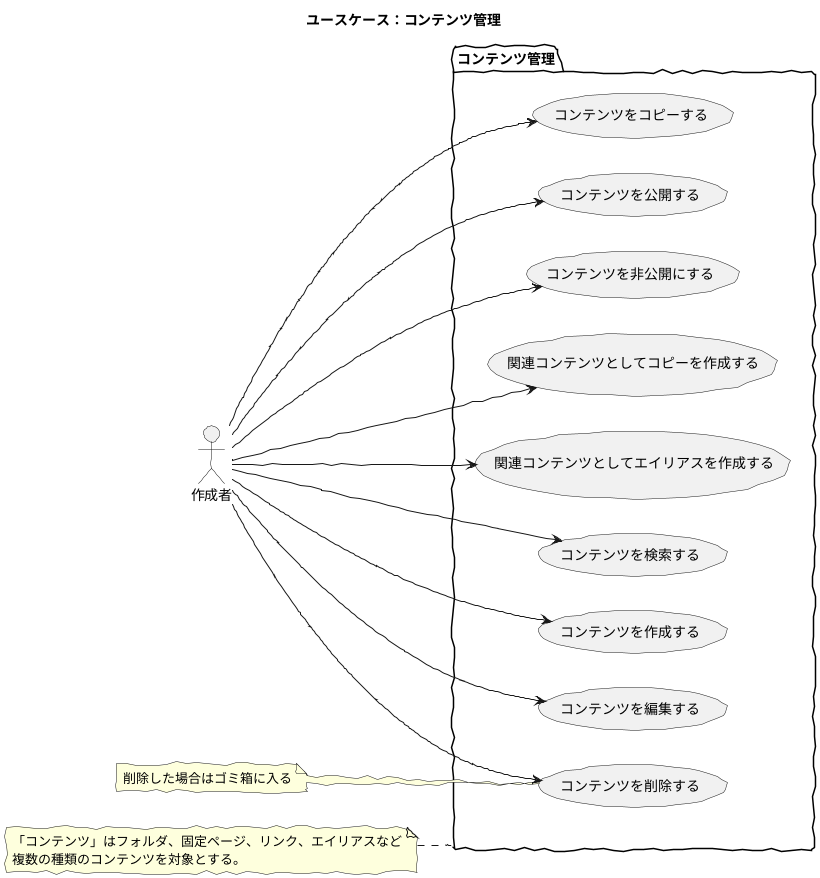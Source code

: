 @startuml
skinparam handwritten true
skinparam backgroundColor white

title ユースケース：コンテンツ管理

actor 作成者

package コンテンツ管理 {
	left to right direction
	作成者 --> (コンテンツを検索する)
	作成者 --> (コンテンツを作成する)
	作成者 --> (コンテンツを編集する)
	作成者 --> (コンテンツを削除する)
	作成者 --> (コンテンツをコピーする)
	作成者 --> (コンテンツを公開する)
	作成者 --> (コンテンツを非公開にする)
	作成者 --> (関連コンテンツとしてコピーを作成する)
	作成者 --> (関連コンテンツとしてエイリアスを作成する)
}

note left of コンテンツ管理
「コンテンツ」はフォルダ、固定ページ、リンク、エイリアスなど
複数の種類のコンテンツを対象とする。
endnote

note left of (コンテンツを削除する)
削除した場合はゴミ箱に入る
endnote

@enduml
